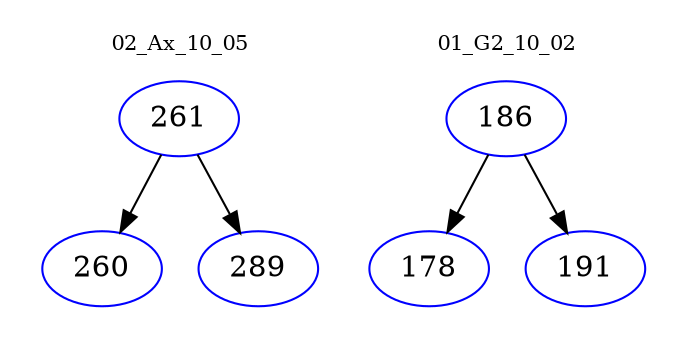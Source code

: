 digraph{
subgraph cluster_0 {
color = white
label = "02_Ax_10_05";
fontsize=10;
T0_261 [label="261", color="blue"]
T0_261 -> T0_260 [color="black"]
T0_260 [label="260", color="blue"]
T0_261 -> T0_289 [color="black"]
T0_289 [label="289", color="blue"]
}
subgraph cluster_1 {
color = white
label = "01_G2_10_02";
fontsize=10;
T1_186 [label="186", color="blue"]
T1_186 -> T1_178 [color="black"]
T1_178 [label="178", color="blue"]
T1_186 -> T1_191 [color="black"]
T1_191 [label="191", color="blue"]
}
}
